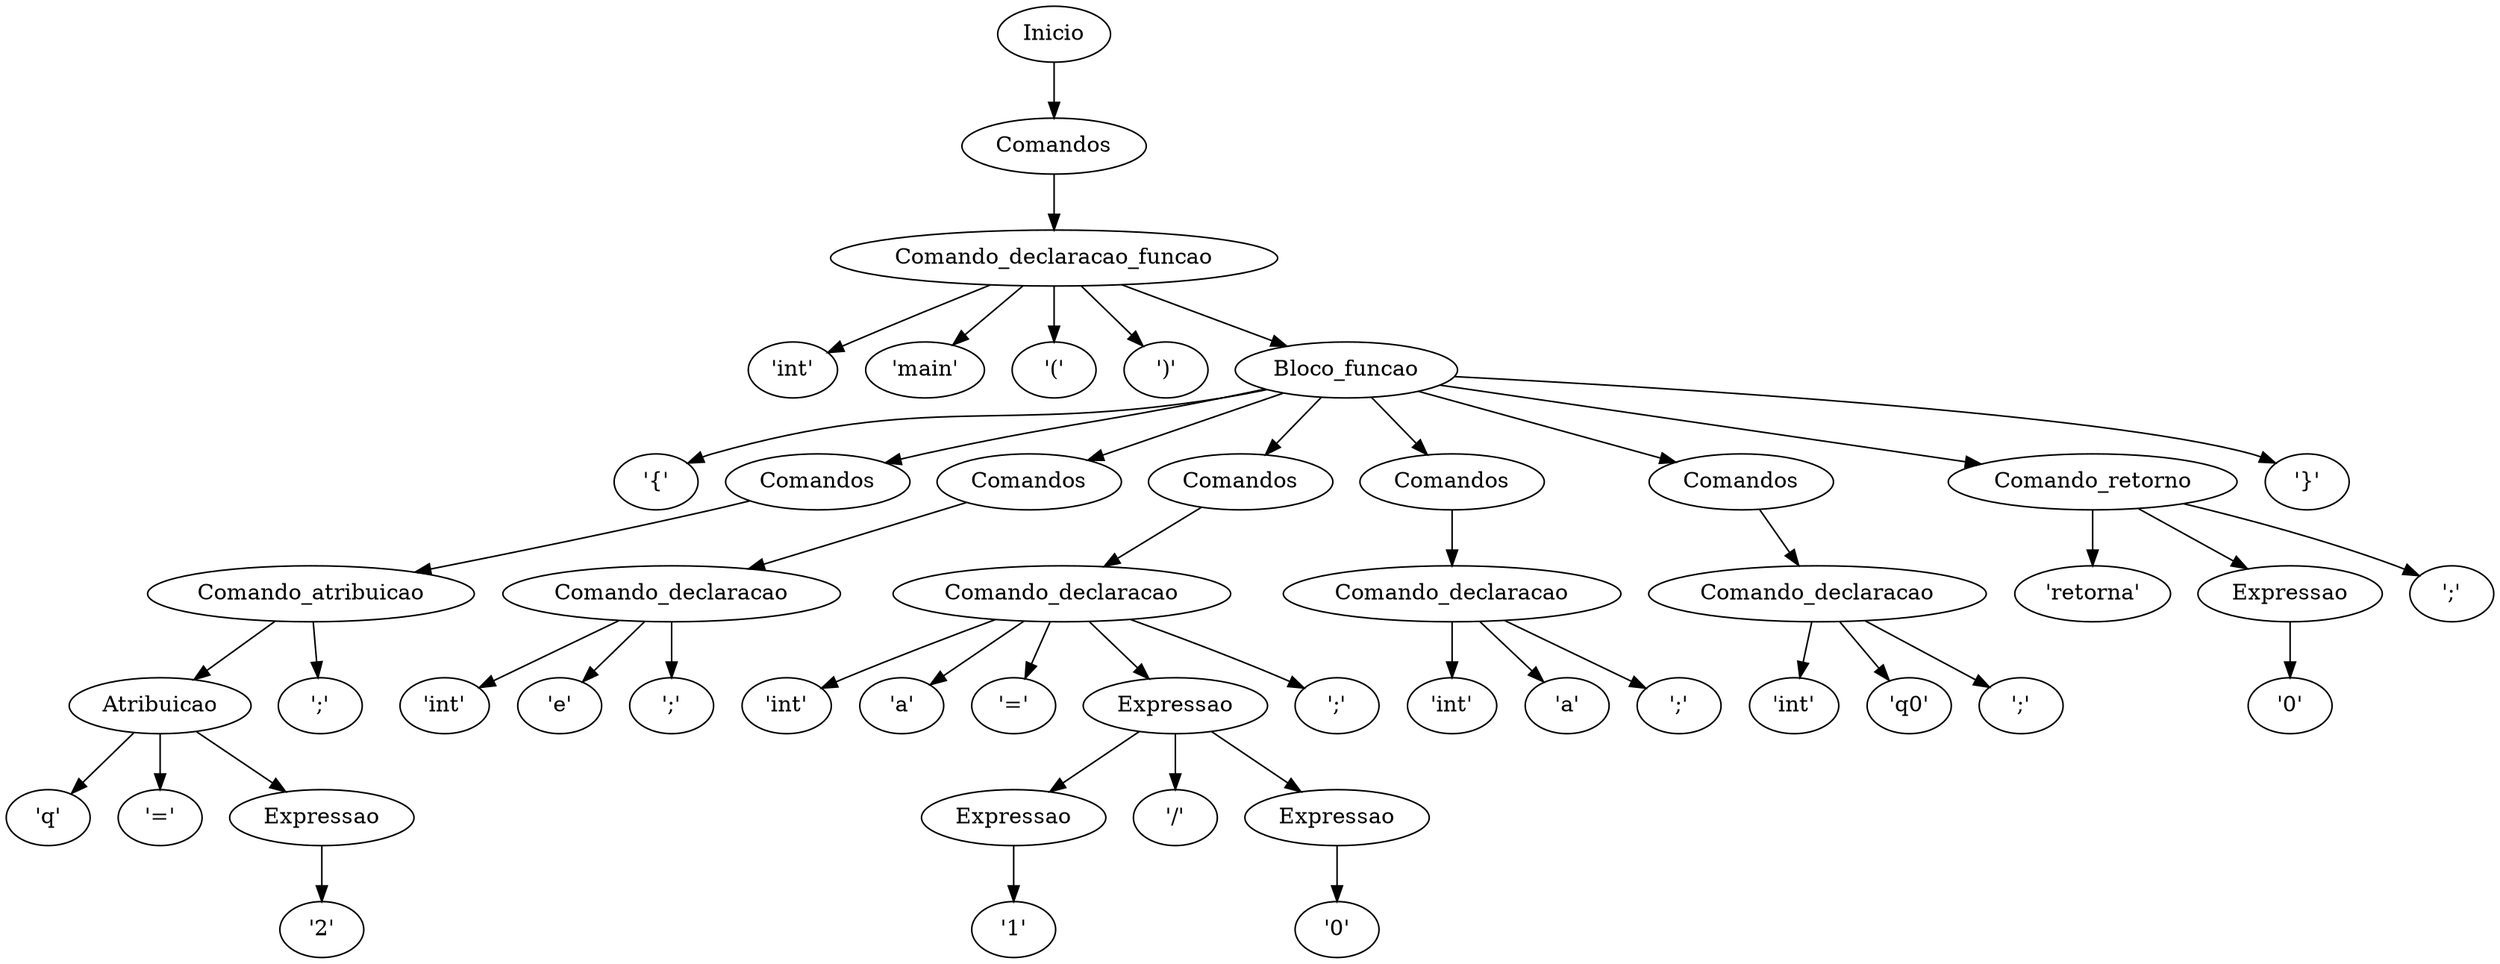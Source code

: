 digraph AST {
n0 [label="Inicio"];
n1 [label="Comandos"];
n2 [label="Comando_declaracao_funcao"];
n3 [label="'int'"];
n2 -> n3;
n4 [label="'main'"];
n2 -> n4;
n5 [label="'('"];
n2 -> n5;
n6 [label="')'"];
n2 -> n6;
n7 [label="Bloco_funcao"];
n8 [label="'{'"];
n7 -> n8;
n9 [label="Comandos"];
n10 [label="Comando_atribuicao"];
n11 [label="Atribuicao"];
n12 [label="'q'"];
n11 -> n12;
n13 [label="'='"];
n11 -> n13;
n14 [label="Expressao"];
n15 [label="'2'"];
n14 -> n15;
n11 -> n14;
n10 -> n11;
n16 [label="';'"];
n10 -> n16;
n9 -> n10;
n7 -> n9;
n17 [label="Comandos"];
n18 [label="Comando_declaracao"];
n19 [label="'int'"];
n18 -> n19;
n20 [label="'e'"];
n18 -> n20;
n21 [label="';'"];
n18 -> n21;
n17 -> n18;
n7 -> n17;
n22 [label="Comandos"];
n23 [label="Comando_declaracao"];
n24 [label="'int'"];
n23 -> n24;
n25 [label="'a'"];
n23 -> n25;
n26 [label="'='"];
n23 -> n26;
n27 [label="Expressao"];
n28 [label="Expressao"];
n29 [label="'1'"];
n28 -> n29;
n27 -> n28;
n30 [label="'/'"];
n27 -> n30;
n31 [label="Expressao"];
n32 [label="'0'"];
n31 -> n32;
n27 -> n31;
n23 -> n27;
n33 [label="';'"];
n23 -> n33;
n22 -> n23;
n7 -> n22;
n34 [label="Comandos"];
n35 [label="Comando_declaracao"];
n36 [label="'int'"];
n35 -> n36;
n37 [label="'a'"];
n35 -> n37;
n38 [label="';'"];
n35 -> n38;
n34 -> n35;
n7 -> n34;
n39 [label="Comandos"];
n40 [label="Comando_declaracao"];
n41 [label="'int'"];
n40 -> n41;
n42 [label="'q0'"];
n40 -> n42;
n43 [label="';'"];
n40 -> n43;
n39 -> n40;
n7 -> n39;
n44 [label="Comando_retorno"];
n45 [label="'retorna'"];
n44 -> n45;
n46 [label="Expressao"];
n47 [label="'0'"];
n46 -> n47;
n44 -> n46;
n48 [label="';'"];
n44 -> n48;
n7 -> n44;
n49 [label="'}'"];
n7 -> n49;
n2 -> n7;
n1 -> n2;
n0 -> n1;
}